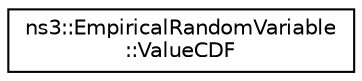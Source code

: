 digraph "Graphical Class Hierarchy"
{
 // LATEX_PDF_SIZE
  edge [fontname="Helvetica",fontsize="10",labelfontname="Helvetica",labelfontsize="10"];
  node [fontname="Helvetica",fontsize="10",shape=record];
  rankdir="LR";
  Node0 [label="ns3::EmpiricalRandomVariable\l::ValueCDF",height=0.2,width=0.4,color="black", fillcolor="white", style="filled",URL="$classns3_1_1_empirical_random_variable_1_1_value_c_d_f.html",tooltip="Helper to hold one point of the CDF."];
}
